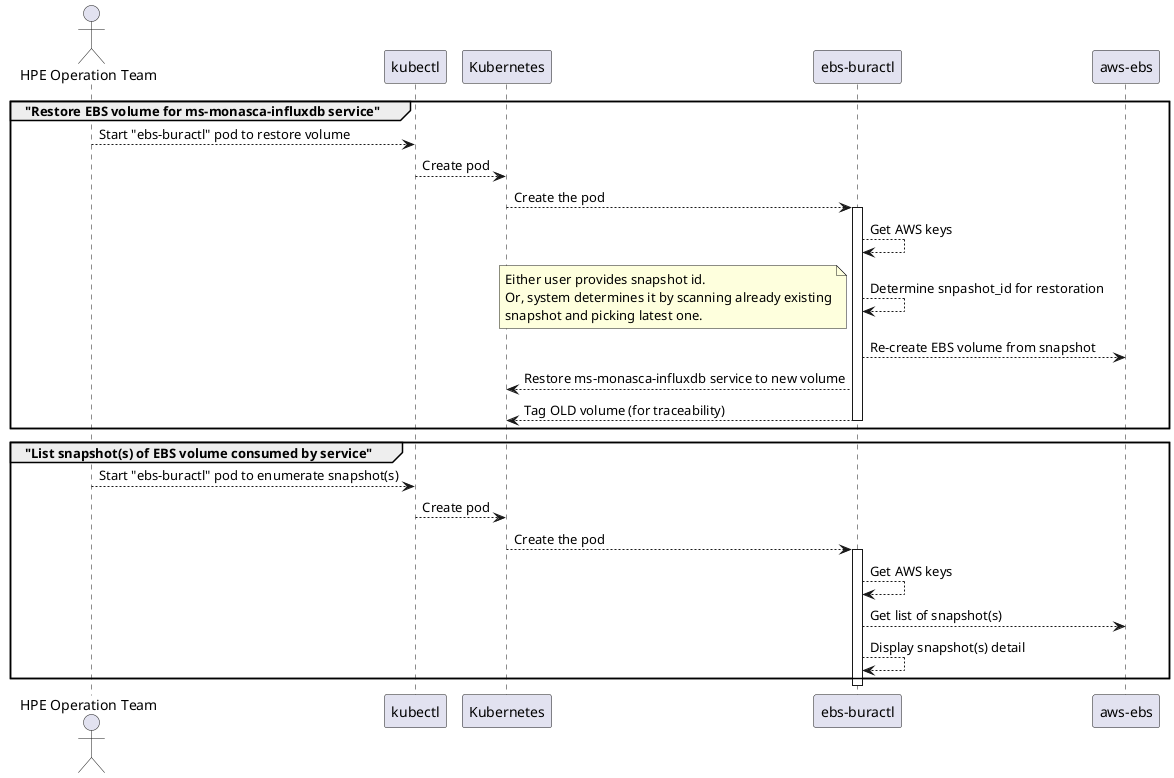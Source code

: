 @startuml

actor "HPE Operation Team"
participant "kubectl"
participant "Kubernetes"
participant "ebs-buractl"
participant "aws-ebs"

group "Restore EBS volume for ms-monasca-influxdb service"
"HPE Operation Team" --> kubectl: Start "ebs-buractl" pod to restore volume


kubectl --> Kubernetes: Create pod
Kubernetes --> "ebs-buractl": Create the pod
activate "ebs-buractl"
"ebs-buractl" --> "ebs-buractl": Get AWS keys
"ebs-buractl" --> "ebs-buractl": Determine snpashot_id for restoration
note left
  Either user provides snapshot id.
  Or, system determines it by scanning already existing
  snapshot and picking latest one.
end note
"ebs-buractl" --> "aws-ebs": Re-create EBS volume from snapshot
"ebs-buractl" --> "Kubernetes": Restore ms-monasca-influxdb service to new volume
"ebs-buractl" --> "Kubernetes": Tag OLD volume (for traceability)
deactivate "ebs-buractl"
end group


group "List snapshot(s) of EBS volume consumed by service"
"HPE Operation Team" --> kubectl: Start "ebs-buractl" pod to enumerate snapshot(s)
kubectl --> Kubernetes: Create pod
Kubernetes --> "ebs-buractl": Create the pod
activate "ebs-buractl"
"ebs-buractl" --> "ebs-buractl": Get AWS keys
"ebs-buractl" --> "aws-ebs": Get list of snapshot(s)
"ebs-buractl" --> "ebs-buractl": Display snapshot(s) detail

end group
deactivate "ebs-buractl"

@enduml